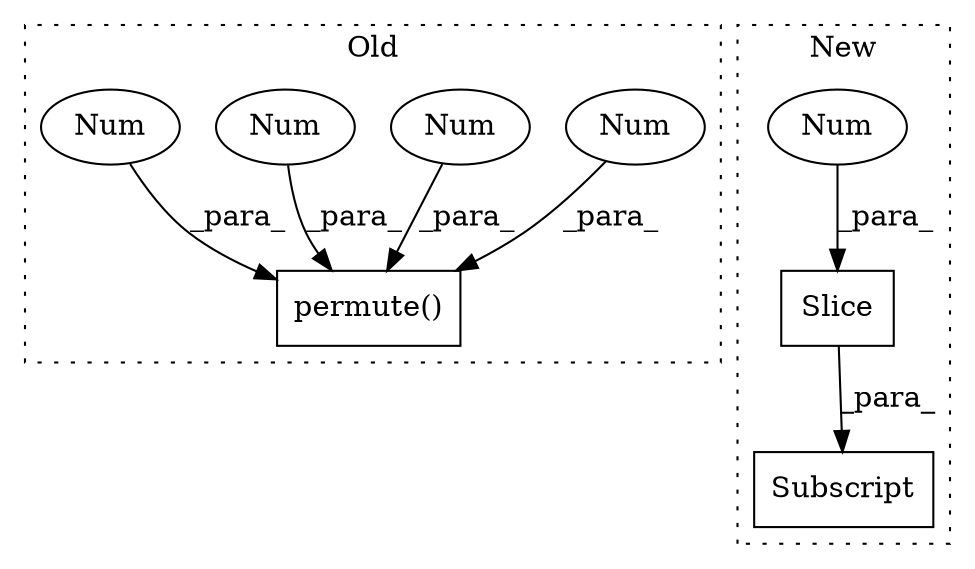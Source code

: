 digraph G {
subgraph cluster0 {
1 [label="permute()" a="75" s="2014,2074" l="44,1" shape="box"];
4 [label="Num" a="76" s="2073" l="1" shape="ellipse"];
5 [label="Num" a="76" s="2067" l="1" shape="ellipse"];
6 [label="Num" a="76" s="2061" l="1" shape="ellipse"];
8 [label="Num" a="76" s="2070" l="1" shape="ellipse"];
label = "Old";
style="dotted";
}
subgraph cluster1 {
2 [label="Slice" a="80" s="1954" l="2" shape="box"];
3 [label="Num" a="76" s="1954" l="1" shape="ellipse"];
7 [label="Subscript" a="63" s="1946,0" l="11,0" shape="box"];
label = "New";
style="dotted";
}
2 -> 7 [label="_para_"];
3 -> 2 [label="_para_"];
4 -> 1 [label="_para_"];
5 -> 1 [label="_para_"];
6 -> 1 [label="_para_"];
8 -> 1 [label="_para_"];
}